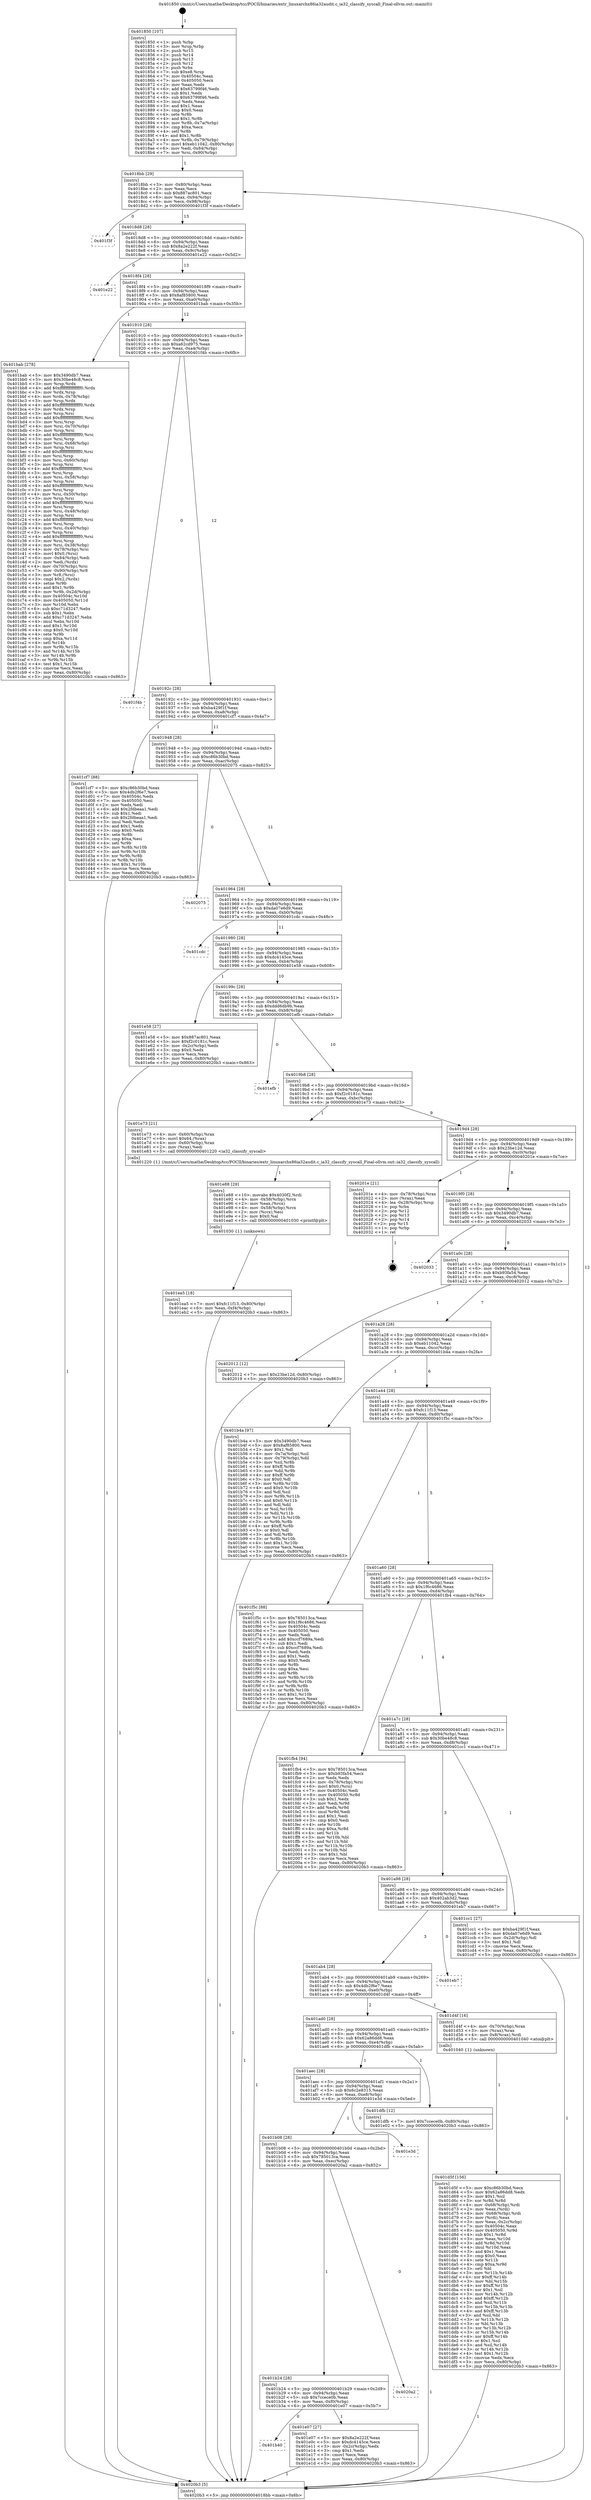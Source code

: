 digraph "0x401850" {
  label = "0x401850 (/mnt/c/Users/mathe/Desktop/tcc/POCII/binaries/extr_linuxarchx86ia32audit.c_ia32_classify_syscall_Final-ollvm.out::main(0))"
  labelloc = "t"
  node[shape=record]

  Entry [label="",width=0.3,height=0.3,shape=circle,fillcolor=black,style=filled]
  "0x4018bb" [label="{
     0x4018bb [29]\l
     | [instrs]\l
     &nbsp;&nbsp;0x4018bb \<+3\>: mov -0x80(%rbp),%eax\l
     &nbsp;&nbsp;0x4018be \<+2\>: mov %eax,%ecx\l
     &nbsp;&nbsp;0x4018c0 \<+6\>: sub $0x887ac801,%ecx\l
     &nbsp;&nbsp;0x4018c6 \<+6\>: mov %eax,-0x94(%rbp)\l
     &nbsp;&nbsp;0x4018cc \<+6\>: mov %ecx,-0x98(%rbp)\l
     &nbsp;&nbsp;0x4018d2 \<+6\>: je 0000000000401f3f \<main+0x6ef\>\l
  }"]
  "0x401f3f" [label="{
     0x401f3f\l
  }", style=dashed]
  "0x4018d8" [label="{
     0x4018d8 [28]\l
     | [instrs]\l
     &nbsp;&nbsp;0x4018d8 \<+5\>: jmp 00000000004018dd \<main+0x8d\>\l
     &nbsp;&nbsp;0x4018dd \<+6\>: mov -0x94(%rbp),%eax\l
     &nbsp;&nbsp;0x4018e3 \<+5\>: sub $0x8a2e222f,%eax\l
     &nbsp;&nbsp;0x4018e8 \<+6\>: mov %eax,-0x9c(%rbp)\l
     &nbsp;&nbsp;0x4018ee \<+6\>: je 0000000000401e22 \<main+0x5d2\>\l
  }"]
  Exit [label="",width=0.3,height=0.3,shape=circle,fillcolor=black,style=filled,peripheries=2]
  "0x401e22" [label="{
     0x401e22\l
  }", style=dashed]
  "0x4018f4" [label="{
     0x4018f4 [28]\l
     | [instrs]\l
     &nbsp;&nbsp;0x4018f4 \<+5\>: jmp 00000000004018f9 \<main+0xa9\>\l
     &nbsp;&nbsp;0x4018f9 \<+6\>: mov -0x94(%rbp),%eax\l
     &nbsp;&nbsp;0x4018ff \<+5\>: sub $0x8af85800,%eax\l
     &nbsp;&nbsp;0x401904 \<+6\>: mov %eax,-0xa0(%rbp)\l
     &nbsp;&nbsp;0x40190a \<+6\>: je 0000000000401bab \<main+0x35b\>\l
  }"]
  "0x401ea5" [label="{
     0x401ea5 [18]\l
     | [instrs]\l
     &nbsp;&nbsp;0x401ea5 \<+7\>: movl $0xfc11f13,-0x80(%rbp)\l
     &nbsp;&nbsp;0x401eac \<+6\>: mov %eax,-0xf4(%rbp)\l
     &nbsp;&nbsp;0x401eb2 \<+5\>: jmp 00000000004020b3 \<main+0x863\>\l
  }"]
  "0x401bab" [label="{
     0x401bab [278]\l
     | [instrs]\l
     &nbsp;&nbsp;0x401bab \<+5\>: mov $0x3490db7,%eax\l
     &nbsp;&nbsp;0x401bb0 \<+5\>: mov $0x30be48c8,%ecx\l
     &nbsp;&nbsp;0x401bb5 \<+3\>: mov %rsp,%rdx\l
     &nbsp;&nbsp;0x401bb8 \<+4\>: add $0xfffffffffffffff0,%rdx\l
     &nbsp;&nbsp;0x401bbc \<+3\>: mov %rdx,%rsp\l
     &nbsp;&nbsp;0x401bbf \<+4\>: mov %rdx,-0x78(%rbp)\l
     &nbsp;&nbsp;0x401bc3 \<+3\>: mov %rsp,%rdx\l
     &nbsp;&nbsp;0x401bc6 \<+4\>: add $0xfffffffffffffff0,%rdx\l
     &nbsp;&nbsp;0x401bca \<+3\>: mov %rdx,%rsp\l
     &nbsp;&nbsp;0x401bcd \<+3\>: mov %rsp,%rsi\l
     &nbsp;&nbsp;0x401bd0 \<+4\>: add $0xfffffffffffffff0,%rsi\l
     &nbsp;&nbsp;0x401bd4 \<+3\>: mov %rsi,%rsp\l
     &nbsp;&nbsp;0x401bd7 \<+4\>: mov %rsi,-0x70(%rbp)\l
     &nbsp;&nbsp;0x401bdb \<+3\>: mov %rsp,%rsi\l
     &nbsp;&nbsp;0x401bde \<+4\>: add $0xfffffffffffffff0,%rsi\l
     &nbsp;&nbsp;0x401be2 \<+3\>: mov %rsi,%rsp\l
     &nbsp;&nbsp;0x401be5 \<+4\>: mov %rsi,-0x68(%rbp)\l
     &nbsp;&nbsp;0x401be9 \<+3\>: mov %rsp,%rsi\l
     &nbsp;&nbsp;0x401bec \<+4\>: add $0xfffffffffffffff0,%rsi\l
     &nbsp;&nbsp;0x401bf0 \<+3\>: mov %rsi,%rsp\l
     &nbsp;&nbsp;0x401bf3 \<+4\>: mov %rsi,-0x60(%rbp)\l
     &nbsp;&nbsp;0x401bf7 \<+3\>: mov %rsp,%rsi\l
     &nbsp;&nbsp;0x401bfa \<+4\>: add $0xfffffffffffffff0,%rsi\l
     &nbsp;&nbsp;0x401bfe \<+3\>: mov %rsi,%rsp\l
     &nbsp;&nbsp;0x401c01 \<+4\>: mov %rsi,-0x58(%rbp)\l
     &nbsp;&nbsp;0x401c05 \<+3\>: mov %rsp,%rsi\l
     &nbsp;&nbsp;0x401c08 \<+4\>: add $0xfffffffffffffff0,%rsi\l
     &nbsp;&nbsp;0x401c0c \<+3\>: mov %rsi,%rsp\l
     &nbsp;&nbsp;0x401c0f \<+4\>: mov %rsi,-0x50(%rbp)\l
     &nbsp;&nbsp;0x401c13 \<+3\>: mov %rsp,%rsi\l
     &nbsp;&nbsp;0x401c16 \<+4\>: add $0xfffffffffffffff0,%rsi\l
     &nbsp;&nbsp;0x401c1a \<+3\>: mov %rsi,%rsp\l
     &nbsp;&nbsp;0x401c1d \<+4\>: mov %rsi,-0x48(%rbp)\l
     &nbsp;&nbsp;0x401c21 \<+3\>: mov %rsp,%rsi\l
     &nbsp;&nbsp;0x401c24 \<+4\>: add $0xfffffffffffffff0,%rsi\l
     &nbsp;&nbsp;0x401c28 \<+3\>: mov %rsi,%rsp\l
     &nbsp;&nbsp;0x401c2b \<+4\>: mov %rsi,-0x40(%rbp)\l
     &nbsp;&nbsp;0x401c2f \<+3\>: mov %rsp,%rsi\l
     &nbsp;&nbsp;0x401c32 \<+4\>: add $0xfffffffffffffff0,%rsi\l
     &nbsp;&nbsp;0x401c36 \<+3\>: mov %rsi,%rsp\l
     &nbsp;&nbsp;0x401c39 \<+4\>: mov %rsi,-0x38(%rbp)\l
     &nbsp;&nbsp;0x401c3d \<+4\>: mov -0x78(%rbp),%rsi\l
     &nbsp;&nbsp;0x401c41 \<+6\>: movl $0x0,(%rsi)\l
     &nbsp;&nbsp;0x401c47 \<+6\>: mov -0x84(%rbp),%edi\l
     &nbsp;&nbsp;0x401c4d \<+2\>: mov %edi,(%rdx)\l
     &nbsp;&nbsp;0x401c4f \<+4\>: mov -0x70(%rbp),%rsi\l
     &nbsp;&nbsp;0x401c53 \<+7\>: mov -0x90(%rbp),%r8\l
     &nbsp;&nbsp;0x401c5a \<+3\>: mov %r8,(%rsi)\l
     &nbsp;&nbsp;0x401c5d \<+3\>: cmpl $0x2,(%rdx)\l
     &nbsp;&nbsp;0x401c60 \<+4\>: setne %r9b\l
     &nbsp;&nbsp;0x401c64 \<+4\>: and $0x1,%r9b\l
     &nbsp;&nbsp;0x401c68 \<+4\>: mov %r9b,-0x2d(%rbp)\l
     &nbsp;&nbsp;0x401c6c \<+8\>: mov 0x40504c,%r10d\l
     &nbsp;&nbsp;0x401c74 \<+8\>: mov 0x405050,%r11d\l
     &nbsp;&nbsp;0x401c7c \<+3\>: mov %r10d,%ebx\l
     &nbsp;&nbsp;0x401c7f \<+6\>: sub $0xc71d3247,%ebx\l
     &nbsp;&nbsp;0x401c85 \<+3\>: sub $0x1,%ebx\l
     &nbsp;&nbsp;0x401c88 \<+6\>: add $0xc71d3247,%ebx\l
     &nbsp;&nbsp;0x401c8e \<+4\>: imul %ebx,%r10d\l
     &nbsp;&nbsp;0x401c92 \<+4\>: and $0x1,%r10d\l
     &nbsp;&nbsp;0x401c96 \<+4\>: cmp $0x0,%r10d\l
     &nbsp;&nbsp;0x401c9a \<+4\>: sete %r9b\l
     &nbsp;&nbsp;0x401c9e \<+4\>: cmp $0xa,%r11d\l
     &nbsp;&nbsp;0x401ca2 \<+4\>: setl %r14b\l
     &nbsp;&nbsp;0x401ca6 \<+3\>: mov %r9b,%r15b\l
     &nbsp;&nbsp;0x401ca9 \<+3\>: and %r14b,%r15b\l
     &nbsp;&nbsp;0x401cac \<+3\>: xor %r14b,%r9b\l
     &nbsp;&nbsp;0x401caf \<+3\>: or %r9b,%r15b\l
     &nbsp;&nbsp;0x401cb2 \<+4\>: test $0x1,%r15b\l
     &nbsp;&nbsp;0x401cb6 \<+3\>: cmovne %ecx,%eax\l
     &nbsp;&nbsp;0x401cb9 \<+3\>: mov %eax,-0x80(%rbp)\l
     &nbsp;&nbsp;0x401cbc \<+5\>: jmp 00000000004020b3 \<main+0x863\>\l
  }"]
  "0x401910" [label="{
     0x401910 [28]\l
     | [instrs]\l
     &nbsp;&nbsp;0x401910 \<+5\>: jmp 0000000000401915 \<main+0xc5\>\l
     &nbsp;&nbsp;0x401915 \<+6\>: mov -0x94(%rbp),%eax\l
     &nbsp;&nbsp;0x40191b \<+5\>: sub $0xa62cd975,%eax\l
     &nbsp;&nbsp;0x401920 \<+6\>: mov %eax,-0xa4(%rbp)\l
     &nbsp;&nbsp;0x401926 \<+6\>: je 0000000000401f4b \<main+0x6fb\>\l
  }"]
  "0x401e88" [label="{
     0x401e88 [29]\l
     | [instrs]\l
     &nbsp;&nbsp;0x401e88 \<+10\>: movabs $0x4030f2,%rdi\l
     &nbsp;&nbsp;0x401e92 \<+4\>: mov -0x58(%rbp),%rcx\l
     &nbsp;&nbsp;0x401e96 \<+2\>: mov %eax,(%rcx)\l
     &nbsp;&nbsp;0x401e98 \<+4\>: mov -0x58(%rbp),%rcx\l
     &nbsp;&nbsp;0x401e9c \<+2\>: mov (%rcx),%esi\l
     &nbsp;&nbsp;0x401e9e \<+2\>: mov $0x0,%al\l
     &nbsp;&nbsp;0x401ea0 \<+5\>: call 0000000000401030 \<printf@plt\>\l
     | [calls]\l
     &nbsp;&nbsp;0x401030 \{1\} (unknown)\l
  }"]
  "0x401f4b" [label="{
     0x401f4b\l
  }", style=dashed]
  "0x40192c" [label="{
     0x40192c [28]\l
     | [instrs]\l
     &nbsp;&nbsp;0x40192c \<+5\>: jmp 0000000000401931 \<main+0xe1\>\l
     &nbsp;&nbsp;0x401931 \<+6\>: mov -0x94(%rbp),%eax\l
     &nbsp;&nbsp;0x401937 \<+5\>: sub $0xba429f1f,%eax\l
     &nbsp;&nbsp;0x40193c \<+6\>: mov %eax,-0xa8(%rbp)\l
     &nbsp;&nbsp;0x401942 \<+6\>: je 0000000000401cf7 \<main+0x4a7\>\l
  }"]
  "0x401b40" [label="{
     0x401b40\l
  }", style=dashed]
  "0x401cf7" [label="{
     0x401cf7 [88]\l
     | [instrs]\l
     &nbsp;&nbsp;0x401cf7 \<+5\>: mov $0xc86b30bd,%eax\l
     &nbsp;&nbsp;0x401cfc \<+5\>: mov $0x4db2f6e7,%ecx\l
     &nbsp;&nbsp;0x401d01 \<+7\>: mov 0x40504c,%edx\l
     &nbsp;&nbsp;0x401d08 \<+7\>: mov 0x405050,%esi\l
     &nbsp;&nbsp;0x401d0f \<+2\>: mov %edx,%edi\l
     &nbsp;&nbsp;0x401d11 \<+6\>: add $0x2fdbeaa1,%edi\l
     &nbsp;&nbsp;0x401d17 \<+3\>: sub $0x1,%edi\l
     &nbsp;&nbsp;0x401d1a \<+6\>: sub $0x2fdbeaa1,%edi\l
     &nbsp;&nbsp;0x401d20 \<+3\>: imul %edi,%edx\l
     &nbsp;&nbsp;0x401d23 \<+3\>: and $0x1,%edx\l
     &nbsp;&nbsp;0x401d26 \<+3\>: cmp $0x0,%edx\l
     &nbsp;&nbsp;0x401d29 \<+4\>: sete %r8b\l
     &nbsp;&nbsp;0x401d2d \<+3\>: cmp $0xa,%esi\l
     &nbsp;&nbsp;0x401d30 \<+4\>: setl %r9b\l
     &nbsp;&nbsp;0x401d34 \<+3\>: mov %r8b,%r10b\l
     &nbsp;&nbsp;0x401d37 \<+3\>: and %r9b,%r10b\l
     &nbsp;&nbsp;0x401d3a \<+3\>: xor %r9b,%r8b\l
     &nbsp;&nbsp;0x401d3d \<+3\>: or %r8b,%r10b\l
     &nbsp;&nbsp;0x401d40 \<+4\>: test $0x1,%r10b\l
     &nbsp;&nbsp;0x401d44 \<+3\>: cmovne %ecx,%eax\l
     &nbsp;&nbsp;0x401d47 \<+3\>: mov %eax,-0x80(%rbp)\l
     &nbsp;&nbsp;0x401d4a \<+5\>: jmp 00000000004020b3 \<main+0x863\>\l
  }"]
  "0x401948" [label="{
     0x401948 [28]\l
     | [instrs]\l
     &nbsp;&nbsp;0x401948 \<+5\>: jmp 000000000040194d \<main+0xfd\>\l
     &nbsp;&nbsp;0x40194d \<+6\>: mov -0x94(%rbp),%eax\l
     &nbsp;&nbsp;0x401953 \<+5\>: sub $0xc86b30bd,%eax\l
     &nbsp;&nbsp;0x401958 \<+6\>: mov %eax,-0xac(%rbp)\l
     &nbsp;&nbsp;0x40195e \<+6\>: je 0000000000402075 \<main+0x825\>\l
  }"]
  "0x401e07" [label="{
     0x401e07 [27]\l
     | [instrs]\l
     &nbsp;&nbsp;0x401e07 \<+5\>: mov $0x8a2e222f,%eax\l
     &nbsp;&nbsp;0x401e0c \<+5\>: mov $0xdc4145ce,%ecx\l
     &nbsp;&nbsp;0x401e11 \<+3\>: mov -0x2c(%rbp),%edx\l
     &nbsp;&nbsp;0x401e14 \<+3\>: cmp $0x1,%edx\l
     &nbsp;&nbsp;0x401e17 \<+3\>: cmovl %ecx,%eax\l
     &nbsp;&nbsp;0x401e1a \<+3\>: mov %eax,-0x80(%rbp)\l
     &nbsp;&nbsp;0x401e1d \<+5\>: jmp 00000000004020b3 \<main+0x863\>\l
  }"]
  "0x402075" [label="{
     0x402075\l
  }", style=dashed]
  "0x401964" [label="{
     0x401964 [28]\l
     | [instrs]\l
     &nbsp;&nbsp;0x401964 \<+5\>: jmp 0000000000401969 \<main+0x119\>\l
     &nbsp;&nbsp;0x401969 \<+6\>: mov -0x94(%rbp),%eax\l
     &nbsp;&nbsp;0x40196f \<+5\>: sub $0xda07e6d9,%eax\l
     &nbsp;&nbsp;0x401974 \<+6\>: mov %eax,-0xb0(%rbp)\l
     &nbsp;&nbsp;0x40197a \<+6\>: je 0000000000401cdc \<main+0x48c\>\l
  }"]
  "0x401b24" [label="{
     0x401b24 [28]\l
     | [instrs]\l
     &nbsp;&nbsp;0x401b24 \<+5\>: jmp 0000000000401b29 \<main+0x2d9\>\l
     &nbsp;&nbsp;0x401b29 \<+6\>: mov -0x94(%rbp),%eax\l
     &nbsp;&nbsp;0x401b2f \<+5\>: sub $0x7ccece0b,%eax\l
     &nbsp;&nbsp;0x401b34 \<+6\>: mov %eax,-0xf0(%rbp)\l
     &nbsp;&nbsp;0x401b3a \<+6\>: je 0000000000401e07 \<main+0x5b7\>\l
  }"]
  "0x401cdc" [label="{
     0x401cdc\l
  }", style=dashed]
  "0x401980" [label="{
     0x401980 [28]\l
     | [instrs]\l
     &nbsp;&nbsp;0x401980 \<+5\>: jmp 0000000000401985 \<main+0x135\>\l
     &nbsp;&nbsp;0x401985 \<+6\>: mov -0x94(%rbp),%eax\l
     &nbsp;&nbsp;0x40198b \<+5\>: sub $0xdc4145ce,%eax\l
     &nbsp;&nbsp;0x401990 \<+6\>: mov %eax,-0xb4(%rbp)\l
     &nbsp;&nbsp;0x401996 \<+6\>: je 0000000000401e58 \<main+0x608\>\l
  }"]
  "0x4020a2" [label="{
     0x4020a2\l
  }", style=dashed]
  "0x401e58" [label="{
     0x401e58 [27]\l
     | [instrs]\l
     &nbsp;&nbsp;0x401e58 \<+5\>: mov $0x887ac801,%eax\l
     &nbsp;&nbsp;0x401e5d \<+5\>: mov $0xf2c0181c,%ecx\l
     &nbsp;&nbsp;0x401e62 \<+3\>: mov -0x2c(%rbp),%edx\l
     &nbsp;&nbsp;0x401e65 \<+3\>: cmp $0x0,%edx\l
     &nbsp;&nbsp;0x401e68 \<+3\>: cmove %ecx,%eax\l
     &nbsp;&nbsp;0x401e6b \<+3\>: mov %eax,-0x80(%rbp)\l
     &nbsp;&nbsp;0x401e6e \<+5\>: jmp 00000000004020b3 \<main+0x863\>\l
  }"]
  "0x40199c" [label="{
     0x40199c [28]\l
     | [instrs]\l
     &nbsp;&nbsp;0x40199c \<+5\>: jmp 00000000004019a1 \<main+0x151\>\l
     &nbsp;&nbsp;0x4019a1 \<+6\>: mov -0x94(%rbp),%eax\l
     &nbsp;&nbsp;0x4019a7 \<+5\>: sub $0xddd6db9b,%eax\l
     &nbsp;&nbsp;0x4019ac \<+6\>: mov %eax,-0xb8(%rbp)\l
     &nbsp;&nbsp;0x4019b2 \<+6\>: je 0000000000401efb \<main+0x6ab\>\l
  }"]
  "0x401b08" [label="{
     0x401b08 [28]\l
     | [instrs]\l
     &nbsp;&nbsp;0x401b08 \<+5\>: jmp 0000000000401b0d \<main+0x2bd\>\l
     &nbsp;&nbsp;0x401b0d \<+6\>: mov -0x94(%rbp),%eax\l
     &nbsp;&nbsp;0x401b13 \<+5\>: sub $0x785013ca,%eax\l
     &nbsp;&nbsp;0x401b18 \<+6\>: mov %eax,-0xec(%rbp)\l
     &nbsp;&nbsp;0x401b1e \<+6\>: je 00000000004020a2 \<main+0x852\>\l
  }"]
  "0x401efb" [label="{
     0x401efb\l
  }", style=dashed]
  "0x4019b8" [label="{
     0x4019b8 [28]\l
     | [instrs]\l
     &nbsp;&nbsp;0x4019b8 \<+5\>: jmp 00000000004019bd \<main+0x16d\>\l
     &nbsp;&nbsp;0x4019bd \<+6\>: mov -0x94(%rbp),%eax\l
     &nbsp;&nbsp;0x4019c3 \<+5\>: sub $0xf2c0181c,%eax\l
     &nbsp;&nbsp;0x4019c8 \<+6\>: mov %eax,-0xbc(%rbp)\l
     &nbsp;&nbsp;0x4019ce \<+6\>: je 0000000000401e73 \<main+0x623\>\l
  }"]
  "0x401e3d" [label="{
     0x401e3d\l
  }", style=dashed]
  "0x401e73" [label="{
     0x401e73 [21]\l
     | [instrs]\l
     &nbsp;&nbsp;0x401e73 \<+4\>: mov -0x60(%rbp),%rax\l
     &nbsp;&nbsp;0x401e77 \<+6\>: movl $0x64,(%rax)\l
     &nbsp;&nbsp;0x401e7d \<+4\>: mov -0x60(%rbp),%rax\l
     &nbsp;&nbsp;0x401e81 \<+2\>: mov (%rax),%edi\l
     &nbsp;&nbsp;0x401e83 \<+5\>: call 0000000000401220 \<ia32_classify_syscall\>\l
     | [calls]\l
     &nbsp;&nbsp;0x401220 \{1\} (/mnt/c/Users/mathe/Desktop/tcc/POCII/binaries/extr_linuxarchx86ia32audit.c_ia32_classify_syscall_Final-ollvm.out::ia32_classify_syscall)\l
  }"]
  "0x4019d4" [label="{
     0x4019d4 [28]\l
     | [instrs]\l
     &nbsp;&nbsp;0x4019d4 \<+5\>: jmp 00000000004019d9 \<main+0x189\>\l
     &nbsp;&nbsp;0x4019d9 \<+6\>: mov -0x94(%rbp),%eax\l
     &nbsp;&nbsp;0x4019df \<+5\>: sub $0x23be12d,%eax\l
     &nbsp;&nbsp;0x4019e4 \<+6\>: mov %eax,-0xc0(%rbp)\l
     &nbsp;&nbsp;0x4019ea \<+6\>: je 000000000040201e \<main+0x7ce\>\l
  }"]
  "0x401aec" [label="{
     0x401aec [28]\l
     | [instrs]\l
     &nbsp;&nbsp;0x401aec \<+5\>: jmp 0000000000401af1 \<main+0x2a1\>\l
     &nbsp;&nbsp;0x401af1 \<+6\>: mov -0x94(%rbp),%eax\l
     &nbsp;&nbsp;0x401af7 \<+5\>: sub $0x6c2e8315,%eax\l
     &nbsp;&nbsp;0x401afc \<+6\>: mov %eax,-0xe8(%rbp)\l
     &nbsp;&nbsp;0x401b02 \<+6\>: je 0000000000401e3d \<main+0x5ed\>\l
  }"]
  "0x40201e" [label="{
     0x40201e [21]\l
     | [instrs]\l
     &nbsp;&nbsp;0x40201e \<+4\>: mov -0x78(%rbp),%rax\l
     &nbsp;&nbsp;0x402022 \<+2\>: mov (%rax),%eax\l
     &nbsp;&nbsp;0x402024 \<+4\>: lea -0x28(%rbp),%rsp\l
     &nbsp;&nbsp;0x402028 \<+1\>: pop %rbx\l
     &nbsp;&nbsp;0x402029 \<+2\>: pop %r12\l
     &nbsp;&nbsp;0x40202b \<+2\>: pop %r13\l
     &nbsp;&nbsp;0x40202d \<+2\>: pop %r14\l
     &nbsp;&nbsp;0x40202f \<+2\>: pop %r15\l
     &nbsp;&nbsp;0x402031 \<+1\>: pop %rbp\l
     &nbsp;&nbsp;0x402032 \<+1\>: ret\l
  }"]
  "0x4019f0" [label="{
     0x4019f0 [28]\l
     | [instrs]\l
     &nbsp;&nbsp;0x4019f0 \<+5\>: jmp 00000000004019f5 \<main+0x1a5\>\l
     &nbsp;&nbsp;0x4019f5 \<+6\>: mov -0x94(%rbp),%eax\l
     &nbsp;&nbsp;0x4019fb \<+5\>: sub $0x3490db7,%eax\l
     &nbsp;&nbsp;0x401a00 \<+6\>: mov %eax,-0xc4(%rbp)\l
     &nbsp;&nbsp;0x401a06 \<+6\>: je 0000000000402033 \<main+0x7e3\>\l
  }"]
  "0x401dfb" [label="{
     0x401dfb [12]\l
     | [instrs]\l
     &nbsp;&nbsp;0x401dfb \<+7\>: movl $0x7ccece0b,-0x80(%rbp)\l
     &nbsp;&nbsp;0x401e02 \<+5\>: jmp 00000000004020b3 \<main+0x863\>\l
  }"]
  "0x402033" [label="{
     0x402033\l
  }", style=dashed]
  "0x401a0c" [label="{
     0x401a0c [28]\l
     | [instrs]\l
     &nbsp;&nbsp;0x401a0c \<+5\>: jmp 0000000000401a11 \<main+0x1c1\>\l
     &nbsp;&nbsp;0x401a11 \<+6\>: mov -0x94(%rbp),%eax\l
     &nbsp;&nbsp;0x401a17 \<+5\>: sub $0xb93fa54,%eax\l
     &nbsp;&nbsp;0x401a1c \<+6\>: mov %eax,-0xc8(%rbp)\l
     &nbsp;&nbsp;0x401a22 \<+6\>: je 0000000000402012 \<main+0x7c2\>\l
  }"]
  "0x401d5f" [label="{
     0x401d5f [156]\l
     | [instrs]\l
     &nbsp;&nbsp;0x401d5f \<+5\>: mov $0xc86b30bd,%ecx\l
     &nbsp;&nbsp;0x401d64 \<+5\>: mov $0x62a86dd8,%edx\l
     &nbsp;&nbsp;0x401d69 \<+3\>: mov $0x1,%sil\l
     &nbsp;&nbsp;0x401d6c \<+3\>: xor %r8d,%r8d\l
     &nbsp;&nbsp;0x401d6f \<+4\>: mov -0x68(%rbp),%rdi\l
     &nbsp;&nbsp;0x401d73 \<+2\>: mov %eax,(%rdi)\l
     &nbsp;&nbsp;0x401d75 \<+4\>: mov -0x68(%rbp),%rdi\l
     &nbsp;&nbsp;0x401d79 \<+2\>: mov (%rdi),%eax\l
     &nbsp;&nbsp;0x401d7b \<+3\>: mov %eax,-0x2c(%rbp)\l
     &nbsp;&nbsp;0x401d7e \<+7\>: mov 0x40504c,%eax\l
     &nbsp;&nbsp;0x401d85 \<+8\>: mov 0x405050,%r9d\l
     &nbsp;&nbsp;0x401d8d \<+4\>: sub $0x1,%r8d\l
     &nbsp;&nbsp;0x401d91 \<+3\>: mov %eax,%r10d\l
     &nbsp;&nbsp;0x401d94 \<+3\>: add %r8d,%r10d\l
     &nbsp;&nbsp;0x401d97 \<+4\>: imul %r10d,%eax\l
     &nbsp;&nbsp;0x401d9b \<+3\>: and $0x1,%eax\l
     &nbsp;&nbsp;0x401d9e \<+3\>: cmp $0x0,%eax\l
     &nbsp;&nbsp;0x401da1 \<+4\>: sete %r11b\l
     &nbsp;&nbsp;0x401da5 \<+4\>: cmp $0xa,%r9d\l
     &nbsp;&nbsp;0x401da9 \<+3\>: setl %bl\l
     &nbsp;&nbsp;0x401dac \<+3\>: mov %r11b,%r14b\l
     &nbsp;&nbsp;0x401daf \<+4\>: xor $0xff,%r14b\l
     &nbsp;&nbsp;0x401db3 \<+3\>: mov %bl,%r15b\l
     &nbsp;&nbsp;0x401db6 \<+4\>: xor $0xff,%r15b\l
     &nbsp;&nbsp;0x401dba \<+4\>: xor $0x1,%sil\l
     &nbsp;&nbsp;0x401dbe \<+3\>: mov %r14b,%r12b\l
     &nbsp;&nbsp;0x401dc1 \<+4\>: and $0xff,%r12b\l
     &nbsp;&nbsp;0x401dc5 \<+3\>: and %sil,%r11b\l
     &nbsp;&nbsp;0x401dc8 \<+3\>: mov %r15b,%r13b\l
     &nbsp;&nbsp;0x401dcb \<+4\>: and $0xff,%r13b\l
     &nbsp;&nbsp;0x401dcf \<+3\>: and %sil,%bl\l
     &nbsp;&nbsp;0x401dd2 \<+3\>: or %r11b,%r12b\l
     &nbsp;&nbsp;0x401dd5 \<+3\>: or %bl,%r13b\l
     &nbsp;&nbsp;0x401dd8 \<+3\>: xor %r13b,%r12b\l
     &nbsp;&nbsp;0x401ddb \<+3\>: or %r15b,%r14b\l
     &nbsp;&nbsp;0x401dde \<+4\>: xor $0xff,%r14b\l
     &nbsp;&nbsp;0x401de2 \<+4\>: or $0x1,%sil\l
     &nbsp;&nbsp;0x401de6 \<+3\>: and %sil,%r14b\l
     &nbsp;&nbsp;0x401de9 \<+3\>: or %r14b,%r12b\l
     &nbsp;&nbsp;0x401dec \<+4\>: test $0x1,%r12b\l
     &nbsp;&nbsp;0x401df0 \<+3\>: cmovne %edx,%ecx\l
     &nbsp;&nbsp;0x401df3 \<+3\>: mov %ecx,-0x80(%rbp)\l
     &nbsp;&nbsp;0x401df6 \<+5\>: jmp 00000000004020b3 \<main+0x863\>\l
  }"]
  "0x402012" [label="{
     0x402012 [12]\l
     | [instrs]\l
     &nbsp;&nbsp;0x402012 \<+7\>: movl $0x23be12d,-0x80(%rbp)\l
     &nbsp;&nbsp;0x402019 \<+5\>: jmp 00000000004020b3 \<main+0x863\>\l
  }"]
  "0x401a28" [label="{
     0x401a28 [28]\l
     | [instrs]\l
     &nbsp;&nbsp;0x401a28 \<+5\>: jmp 0000000000401a2d \<main+0x1dd\>\l
     &nbsp;&nbsp;0x401a2d \<+6\>: mov -0x94(%rbp),%eax\l
     &nbsp;&nbsp;0x401a33 \<+5\>: sub $0xeb11042,%eax\l
     &nbsp;&nbsp;0x401a38 \<+6\>: mov %eax,-0xcc(%rbp)\l
     &nbsp;&nbsp;0x401a3e \<+6\>: je 0000000000401b4a \<main+0x2fa\>\l
  }"]
  "0x401ad0" [label="{
     0x401ad0 [28]\l
     | [instrs]\l
     &nbsp;&nbsp;0x401ad0 \<+5\>: jmp 0000000000401ad5 \<main+0x285\>\l
     &nbsp;&nbsp;0x401ad5 \<+6\>: mov -0x94(%rbp),%eax\l
     &nbsp;&nbsp;0x401adb \<+5\>: sub $0x62a86dd8,%eax\l
     &nbsp;&nbsp;0x401ae0 \<+6\>: mov %eax,-0xe4(%rbp)\l
     &nbsp;&nbsp;0x401ae6 \<+6\>: je 0000000000401dfb \<main+0x5ab\>\l
  }"]
  "0x401b4a" [label="{
     0x401b4a [97]\l
     | [instrs]\l
     &nbsp;&nbsp;0x401b4a \<+5\>: mov $0x3490db7,%eax\l
     &nbsp;&nbsp;0x401b4f \<+5\>: mov $0x8af85800,%ecx\l
     &nbsp;&nbsp;0x401b54 \<+2\>: mov $0x1,%dl\l
     &nbsp;&nbsp;0x401b56 \<+4\>: mov -0x7a(%rbp),%sil\l
     &nbsp;&nbsp;0x401b5a \<+4\>: mov -0x79(%rbp),%dil\l
     &nbsp;&nbsp;0x401b5e \<+3\>: mov %sil,%r8b\l
     &nbsp;&nbsp;0x401b61 \<+4\>: xor $0xff,%r8b\l
     &nbsp;&nbsp;0x401b65 \<+3\>: mov %dil,%r9b\l
     &nbsp;&nbsp;0x401b68 \<+4\>: xor $0xff,%r9b\l
     &nbsp;&nbsp;0x401b6c \<+3\>: xor $0x0,%dl\l
     &nbsp;&nbsp;0x401b6f \<+3\>: mov %r8b,%r10b\l
     &nbsp;&nbsp;0x401b72 \<+4\>: and $0x0,%r10b\l
     &nbsp;&nbsp;0x401b76 \<+3\>: and %dl,%sil\l
     &nbsp;&nbsp;0x401b79 \<+3\>: mov %r9b,%r11b\l
     &nbsp;&nbsp;0x401b7c \<+4\>: and $0x0,%r11b\l
     &nbsp;&nbsp;0x401b80 \<+3\>: and %dl,%dil\l
     &nbsp;&nbsp;0x401b83 \<+3\>: or %sil,%r10b\l
     &nbsp;&nbsp;0x401b86 \<+3\>: or %dil,%r11b\l
     &nbsp;&nbsp;0x401b89 \<+3\>: xor %r11b,%r10b\l
     &nbsp;&nbsp;0x401b8c \<+3\>: or %r9b,%r8b\l
     &nbsp;&nbsp;0x401b8f \<+4\>: xor $0xff,%r8b\l
     &nbsp;&nbsp;0x401b93 \<+3\>: or $0x0,%dl\l
     &nbsp;&nbsp;0x401b96 \<+3\>: and %dl,%r8b\l
     &nbsp;&nbsp;0x401b99 \<+3\>: or %r8b,%r10b\l
     &nbsp;&nbsp;0x401b9c \<+4\>: test $0x1,%r10b\l
     &nbsp;&nbsp;0x401ba0 \<+3\>: cmovne %ecx,%eax\l
     &nbsp;&nbsp;0x401ba3 \<+3\>: mov %eax,-0x80(%rbp)\l
     &nbsp;&nbsp;0x401ba6 \<+5\>: jmp 00000000004020b3 \<main+0x863\>\l
  }"]
  "0x401a44" [label="{
     0x401a44 [28]\l
     | [instrs]\l
     &nbsp;&nbsp;0x401a44 \<+5\>: jmp 0000000000401a49 \<main+0x1f9\>\l
     &nbsp;&nbsp;0x401a49 \<+6\>: mov -0x94(%rbp),%eax\l
     &nbsp;&nbsp;0x401a4f \<+5\>: sub $0xfc11f13,%eax\l
     &nbsp;&nbsp;0x401a54 \<+6\>: mov %eax,-0xd0(%rbp)\l
     &nbsp;&nbsp;0x401a5a \<+6\>: je 0000000000401f5c \<main+0x70c\>\l
  }"]
  "0x4020b3" [label="{
     0x4020b3 [5]\l
     | [instrs]\l
     &nbsp;&nbsp;0x4020b3 \<+5\>: jmp 00000000004018bb \<main+0x6b\>\l
  }"]
  "0x401850" [label="{
     0x401850 [107]\l
     | [instrs]\l
     &nbsp;&nbsp;0x401850 \<+1\>: push %rbp\l
     &nbsp;&nbsp;0x401851 \<+3\>: mov %rsp,%rbp\l
     &nbsp;&nbsp;0x401854 \<+2\>: push %r15\l
     &nbsp;&nbsp;0x401856 \<+2\>: push %r14\l
     &nbsp;&nbsp;0x401858 \<+2\>: push %r13\l
     &nbsp;&nbsp;0x40185a \<+2\>: push %r12\l
     &nbsp;&nbsp;0x40185c \<+1\>: push %rbx\l
     &nbsp;&nbsp;0x40185d \<+7\>: sub $0xe8,%rsp\l
     &nbsp;&nbsp;0x401864 \<+7\>: mov 0x40504c,%eax\l
     &nbsp;&nbsp;0x40186b \<+7\>: mov 0x405050,%ecx\l
     &nbsp;&nbsp;0x401872 \<+2\>: mov %eax,%edx\l
     &nbsp;&nbsp;0x401874 \<+6\>: add $0x63799f46,%edx\l
     &nbsp;&nbsp;0x40187a \<+3\>: sub $0x1,%edx\l
     &nbsp;&nbsp;0x40187d \<+6\>: sub $0x63799f46,%edx\l
     &nbsp;&nbsp;0x401883 \<+3\>: imul %edx,%eax\l
     &nbsp;&nbsp;0x401886 \<+3\>: and $0x1,%eax\l
     &nbsp;&nbsp;0x401889 \<+3\>: cmp $0x0,%eax\l
     &nbsp;&nbsp;0x40188c \<+4\>: sete %r8b\l
     &nbsp;&nbsp;0x401890 \<+4\>: and $0x1,%r8b\l
     &nbsp;&nbsp;0x401894 \<+4\>: mov %r8b,-0x7a(%rbp)\l
     &nbsp;&nbsp;0x401898 \<+3\>: cmp $0xa,%ecx\l
     &nbsp;&nbsp;0x40189b \<+4\>: setl %r8b\l
     &nbsp;&nbsp;0x40189f \<+4\>: and $0x1,%r8b\l
     &nbsp;&nbsp;0x4018a3 \<+4\>: mov %r8b,-0x79(%rbp)\l
     &nbsp;&nbsp;0x4018a7 \<+7\>: movl $0xeb11042,-0x80(%rbp)\l
     &nbsp;&nbsp;0x4018ae \<+6\>: mov %edi,-0x84(%rbp)\l
     &nbsp;&nbsp;0x4018b4 \<+7\>: mov %rsi,-0x90(%rbp)\l
  }"]
  "0x401d4f" [label="{
     0x401d4f [16]\l
     | [instrs]\l
     &nbsp;&nbsp;0x401d4f \<+4\>: mov -0x70(%rbp),%rax\l
     &nbsp;&nbsp;0x401d53 \<+3\>: mov (%rax),%rax\l
     &nbsp;&nbsp;0x401d56 \<+4\>: mov 0x8(%rax),%rdi\l
     &nbsp;&nbsp;0x401d5a \<+5\>: call 0000000000401040 \<atoi@plt\>\l
     | [calls]\l
     &nbsp;&nbsp;0x401040 \{1\} (unknown)\l
  }"]
  "0x401ab4" [label="{
     0x401ab4 [28]\l
     | [instrs]\l
     &nbsp;&nbsp;0x401ab4 \<+5\>: jmp 0000000000401ab9 \<main+0x269\>\l
     &nbsp;&nbsp;0x401ab9 \<+6\>: mov -0x94(%rbp),%eax\l
     &nbsp;&nbsp;0x401abf \<+5\>: sub $0x4db2f6e7,%eax\l
     &nbsp;&nbsp;0x401ac4 \<+6\>: mov %eax,-0xe0(%rbp)\l
     &nbsp;&nbsp;0x401aca \<+6\>: je 0000000000401d4f \<main+0x4ff\>\l
  }"]
  "0x401f5c" [label="{
     0x401f5c [88]\l
     | [instrs]\l
     &nbsp;&nbsp;0x401f5c \<+5\>: mov $0x785013ca,%eax\l
     &nbsp;&nbsp;0x401f61 \<+5\>: mov $0x1f6c4686,%ecx\l
     &nbsp;&nbsp;0x401f66 \<+7\>: mov 0x40504c,%edx\l
     &nbsp;&nbsp;0x401f6d \<+7\>: mov 0x405050,%esi\l
     &nbsp;&nbsp;0x401f74 \<+2\>: mov %edx,%edi\l
     &nbsp;&nbsp;0x401f76 \<+6\>: add $0xccf7689a,%edi\l
     &nbsp;&nbsp;0x401f7c \<+3\>: sub $0x1,%edi\l
     &nbsp;&nbsp;0x401f7f \<+6\>: sub $0xccf7689a,%edi\l
     &nbsp;&nbsp;0x401f85 \<+3\>: imul %edi,%edx\l
     &nbsp;&nbsp;0x401f88 \<+3\>: and $0x1,%edx\l
     &nbsp;&nbsp;0x401f8b \<+3\>: cmp $0x0,%edx\l
     &nbsp;&nbsp;0x401f8e \<+4\>: sete %r8b\l
     &nbsp;&nbsp;0x401f92 \<+3\>: cmp $0xa,%esi\l
     &nbsp;&nbsp;0x401f95 \<+4\>: setl %r9b\l
     &nbsp;&nbsp;0x401f99 \<+3\>: mov %r8b,%r10b\l
     &nbsp;&nbsp;0x401f9c \<+3\>: and %r9b,%r10b\l
     &nbsp;&nbsp;0x401f9f \<+3\>: xor %r9b,%r8b\l
     &nbsp;&nbsp;0x401fa2 \<+3\>: or %r8b,%r10b\l
     &nbsp;&nbsp;0x401fa5 \<+4\>: test $0x1,%r10b\l
     &nbsp;&nbsp;0x401fa9 \<+3\>: cmovne %ecx,%eax\l
     &nbsp;&nbsp;0x401fac \<+3\>: mov %eax,-0x80(%rbp)\l
     &nbsp;&nbsp;0x401faf \<+5\>: jmp 00000000004020b3 \<main+0x863\>\l
  }"]
  "0x401a60" [label="{
     0x401a60 [28]\l
     | [instrs]\l
     &nbsp;&nbsp;0x401a60 \<+5\>: jmp 0000000000401a65 \<main+0x215\>\l
     &nbsp;&nbsp;0x401a65 \<+6\>: mov -0x94(%rbp),%eax\l
     &nbsp;&nbsp;0x401a6b \<+5\>: sub $0x1f6c4686,%eax\l
     &nbsp;&nbsp;0x401a70 \<+6\>: mov %eax,-0xd4(%rbp)\l
     &nbsp;&nbsp;0x401a76 \<+6\>: je 0000000000401fb4 \<main+0x764\>\l
  }"]
  "0x401eb7" [label="{
     0x401eb7\l
  }", style=dashed]
  "0x401fb4" [label="{
     0x401fb4 [94]\l
     | [instrs]\l
     &nbsp;&nbsp;0x401fb4 \<+5\>: mov $0x785013ca,%eax\l
     &nbsp;&nbsp;0x401fb9 \<+5\>: mov $0xb93fa54,%ecx\l
     &nbsp;&nbsp;0x401fbe \<+2\>: xor %edx,%edx\l
     &nbsp;&nbsp;0x401fc0 \<+4\>: mov -0x78(%rbp),%rsi\l
     &nbsp;&nbsp;0x401fc4 \<+6\>: movl $0x0,(%rsi)\l
     &nbsp;&nbsp;0x401fca \<+7\>: mov 0x40504c,%edi\l
     &nbsp;&nbsp;0x401fd1 \<+8\>: mov 0x405050,%r8d\l
     &nbsp;&nbsp;0x401fd9 \<+3\>: sub $0x1,%edx\l
     &nbsp;&nbsp;0x401fdc \<+3\>: mov %edi,%r9d\l
     &nbsp;&nbsp;0x401fdf \<+3\>: add %edx,%r9d\l
     &nbsp;&nbsp;0x401fe2 \<+4\>: imul %r9d,%edi\l
     &nbsp;&nbsp;0x401fe6 \<+3\>: and $0x1,%edi\l
     &nbsp;&nbsp;0x401fe9 \<+3\>: cmp $0x0,%edi\l
     &nbsp;&nbsp;0x401fec \<+4\>: sete %r10b\l
     &nbsp;&nbsp;0x401ff0 \<+4\>: cmp $0xa,%r8d\l
     &nbsp;&nbsp;0x401ff4 \<+4\>: setl %r11b\l
     &nbsp;&nbsp;0x401ff8 \<+3\>: mov %r10b,%bl\l
     &nbsp;&nbsp;0x401ffb \<+3\>: and %r11b,%bl\l
     &nbsp;&nbsp;0x401ffe \<+3\>: xor %r11b,%r10b\l
     &nbsp;&nbsp;0x402001 \<+3\>: or %r10b,%bl\l
     &nbsp;&nbsp;0x402004 \<+3\>: test $0x1,%bl\l
     &nbsp;&nbsp;0x402007 \<+3\>: cmovne %ecx,%eax\l
     &nbsp;&nbsp;0x40200a \<+3\>: mov %eax,-0x80(%rbp)\l
     &nbsp;&nbsp;0x40200d \<+5\>: jmp 00000000004020b3 \<main+0x863\>\l
  }"]
  "0x401a7c" [label="{
     0x401a7c [28]\l
     | [instrs]\l
     &nbsp;&nbsp;0x401a7c \<+5\>: jmp 0000000000401a81 \<main+0x231\>\l
     &nbsp;&nbsp;0x401a81 \<+6\>: mov -0x94(%rbp),%eax\l
     &nbsp;&nbsp;0x401a87 \<+5\>: sub $0x30be48c8,%eax\l
     &nbsp;&nbsp;0x401a8c \<+6\>: mov %eax,-0xd8(%rbp)\l
     &nbsp;&nbsp;0x401a92 \<+6\>: je 0000000000401cc1 \<main+0x471\>\l
  }"]
  "0x401a98" [label="{
     0x401a98 [28]\l
     | [instrs]\l
     &nbsp;&nbsp;0x401a98 \<+5\>: jmp 0000000000401a9d \<main+0x24d\>\l
     &nbsp;&nbsp;0x401a9d \<+6\>: mov -0x94(%rbp),%eax\l
     &nbsp;&nbsp;0x401aa3 \<+5\>: sub $0x402ab3d2,%eax\l
     &nbsp;&nbsp;0x401aa8 \<+6\>: mov %eax,-0xdc(%rbp)\l
     &nbsp;&nbsp;0x401aae \<+6\>: je 0000000000401eb7 \<main+0x667\>\l
  }"]
  "0x401cc1" [label="{
     0x401cc1 [27]\l
     | [instrs]\l
     &nbsp;&nbsp;0x401cc1 \<+5\>: mov $0xba429f1f,%eax\l
     &nbsp;&nbsp;0x401cc6 \<+5\>: mov $0xda07e6d9,%ecx\l
     &nbsp;&nbsp;0x401ccb \<+3\>: mov -0x2d(%rbp),%dl\l
     &nbsp;&nbsp;0x401cce \<+3\>: test $0x1,%dl\l
     &nbsp;&nbsp;0x401cd1 \<+3\>: cmovne %ecx,%eax\l
     &nbsp;&nbsp;0x401cd4 \<+3\>: mov %eax,-0x80(%rbp)\l
     &nbsp;&nbsp;0x401cd7 \<+5\>: jmp 00000000004020b3 \<main+0x863\>\l
  }"]
  Entry -> "0x401850" [label=" 1"]
  "0x4018bb" -> "0x401f3f" [label=" 0"]
  "0x4018bb" -> "0x4018d8" [label=" 13"]
  "0x40201e" -> Exit [label=" 1"]
  "0x4018d8" -> "0x401e22" [label=" 0"]
  "0x4018d8" -> "0x4018f4" [label=" 13"]
  "0x402012" -> "0x4020b3" [label=" 1"]
  "0x4018f4" -> "0x401bab" [label=" 1"]
  "0x4018f4" -> "0x401910" [label=" 12"]
  "0x401fb4" -> "0x4020b3" [label=" 1"]
  "0x401910" -> "0x401f4b" [label=" 0"]
  "0x401910" -> "0x40192c" [label=" 12"]
  "0x401f5c" -> "0x4020b3" [label=" 1"]
  "0x40192c" -> "0x401cf7" [label=" 1"]
  "0x40192c" -> "0x401948" [label=" 11"]
  "0x401ea5" -> "0x4020b3" [label=" 1"]
  "0x401948" -> "0x402075" [label=" 0"]
  "0x401948" -> "0x401964" [label=" 11"]
  "0x401e88" -> "0x401ea5" [label=" 1"]
  "0x401964" -> "0x401cdc" [label=" 0"]
  "0x401964" -> "0x401980" [label=" 11"]
  "0x401e58" -> "0x4020b3" [label=" 1"]
  "0x401980" -> "0x401e58" [label=" 1"]
  "0x401980" -> "0x40199c" [label=" 10"]
  "0x401e07" -> "0x4020b3" [label=" 1"]
  "0x40199c" -> "0x401efb" [label=" 0"]
  "0x40199c" -> "0x4019b8" [label=" 10"]
  "0x401b24" -> "0x401e07" [label=" 1"]
  "0x4019b8" -> "0x401e73" [label=" 1"]
  "0x4019b8" -> "0x4019d4" [label=" 9"]
  "0x401e73" -> "0x401e88" [label=" 1"]
  "0x4019d4" -> "0x40201e" [label=" 1"]
  "0x4019d4" -> "0x4019f0" [label=" 8"]
  "0x401b08" -> "0x4020a2" [label=" 0"]
  "0x4019f0" -> "0x402033" [label=" 0"]
  "0x4019f0" -> "0x401a0c" [label=" 8"]
  "0x401b24" -> "0x401b40" [label=" 0"]
  "0x401a0c" -> "0x402012" [label=" 1"]
  "0x401a0c" -> "0x401a28" [label=" 7"]
  "0x401aec" -> "0x401e3d" [label=" 0"]
  "0x401a28" -> "0x401b4a" [label=" 1"]
  "0x401a28" -> "0x401a44" [label=" 6"]
  "0x401b4a" -> "0x4020b3" [label=" 1"]
  "0x401850" -> "0x4018bb" [label=" 1"]
  "0x4020b3" -> "0x4018bb" [label=" 12"]
  "0x401b08" -> "0x401b24" [label=" 1"]
  "0x401bab" -> "0x4020b3" [label=" 1"]
  "0x401dfb" -> "0x4020b3" [label=" 1"]
  "0x401a44" -> "0x401f5c" [label=" 1"]
  "0x401a44" -> "0x401a60" [label=" 5"]
  "0x401ad0" -> "0x401dfb" [label=" 1"]
  "0x401a60" -> "0x401fb4" [label=" 1"]
  "0x401a60" -> "0x401a7c" [label=" 4"]
  "0x401aec" -> "0x401b08" [label=" 1"]
  "0x401a7c" -> "0x401cc1" [label=" 1"]
  "0x401a7c" -> "0x401a98" [label=" 3"]
  "0x401cc1" -> "0x4020b3" [label=" 1"]
  "0x401cf7" -> "0x4020b3" [label=" 1"]
  "0x401d5f" -> "0x4020b3" [label=" 1"]
  "0x401a98" -> "0x401eb7" [label=" 0"]
  "0x401a98" -> "0x401ab4" [label=" 3"]
  "0x401ad0" -> "0x401aec" [label=" 1"]
  "0x401ab4" -> "0x401d4f" [label=" 1"]
  "0x401ab4" -> "0x401ad0" [label=" 2"]
  "0x401d4f" -> "0x401d5f" [label=" 1"]
}
